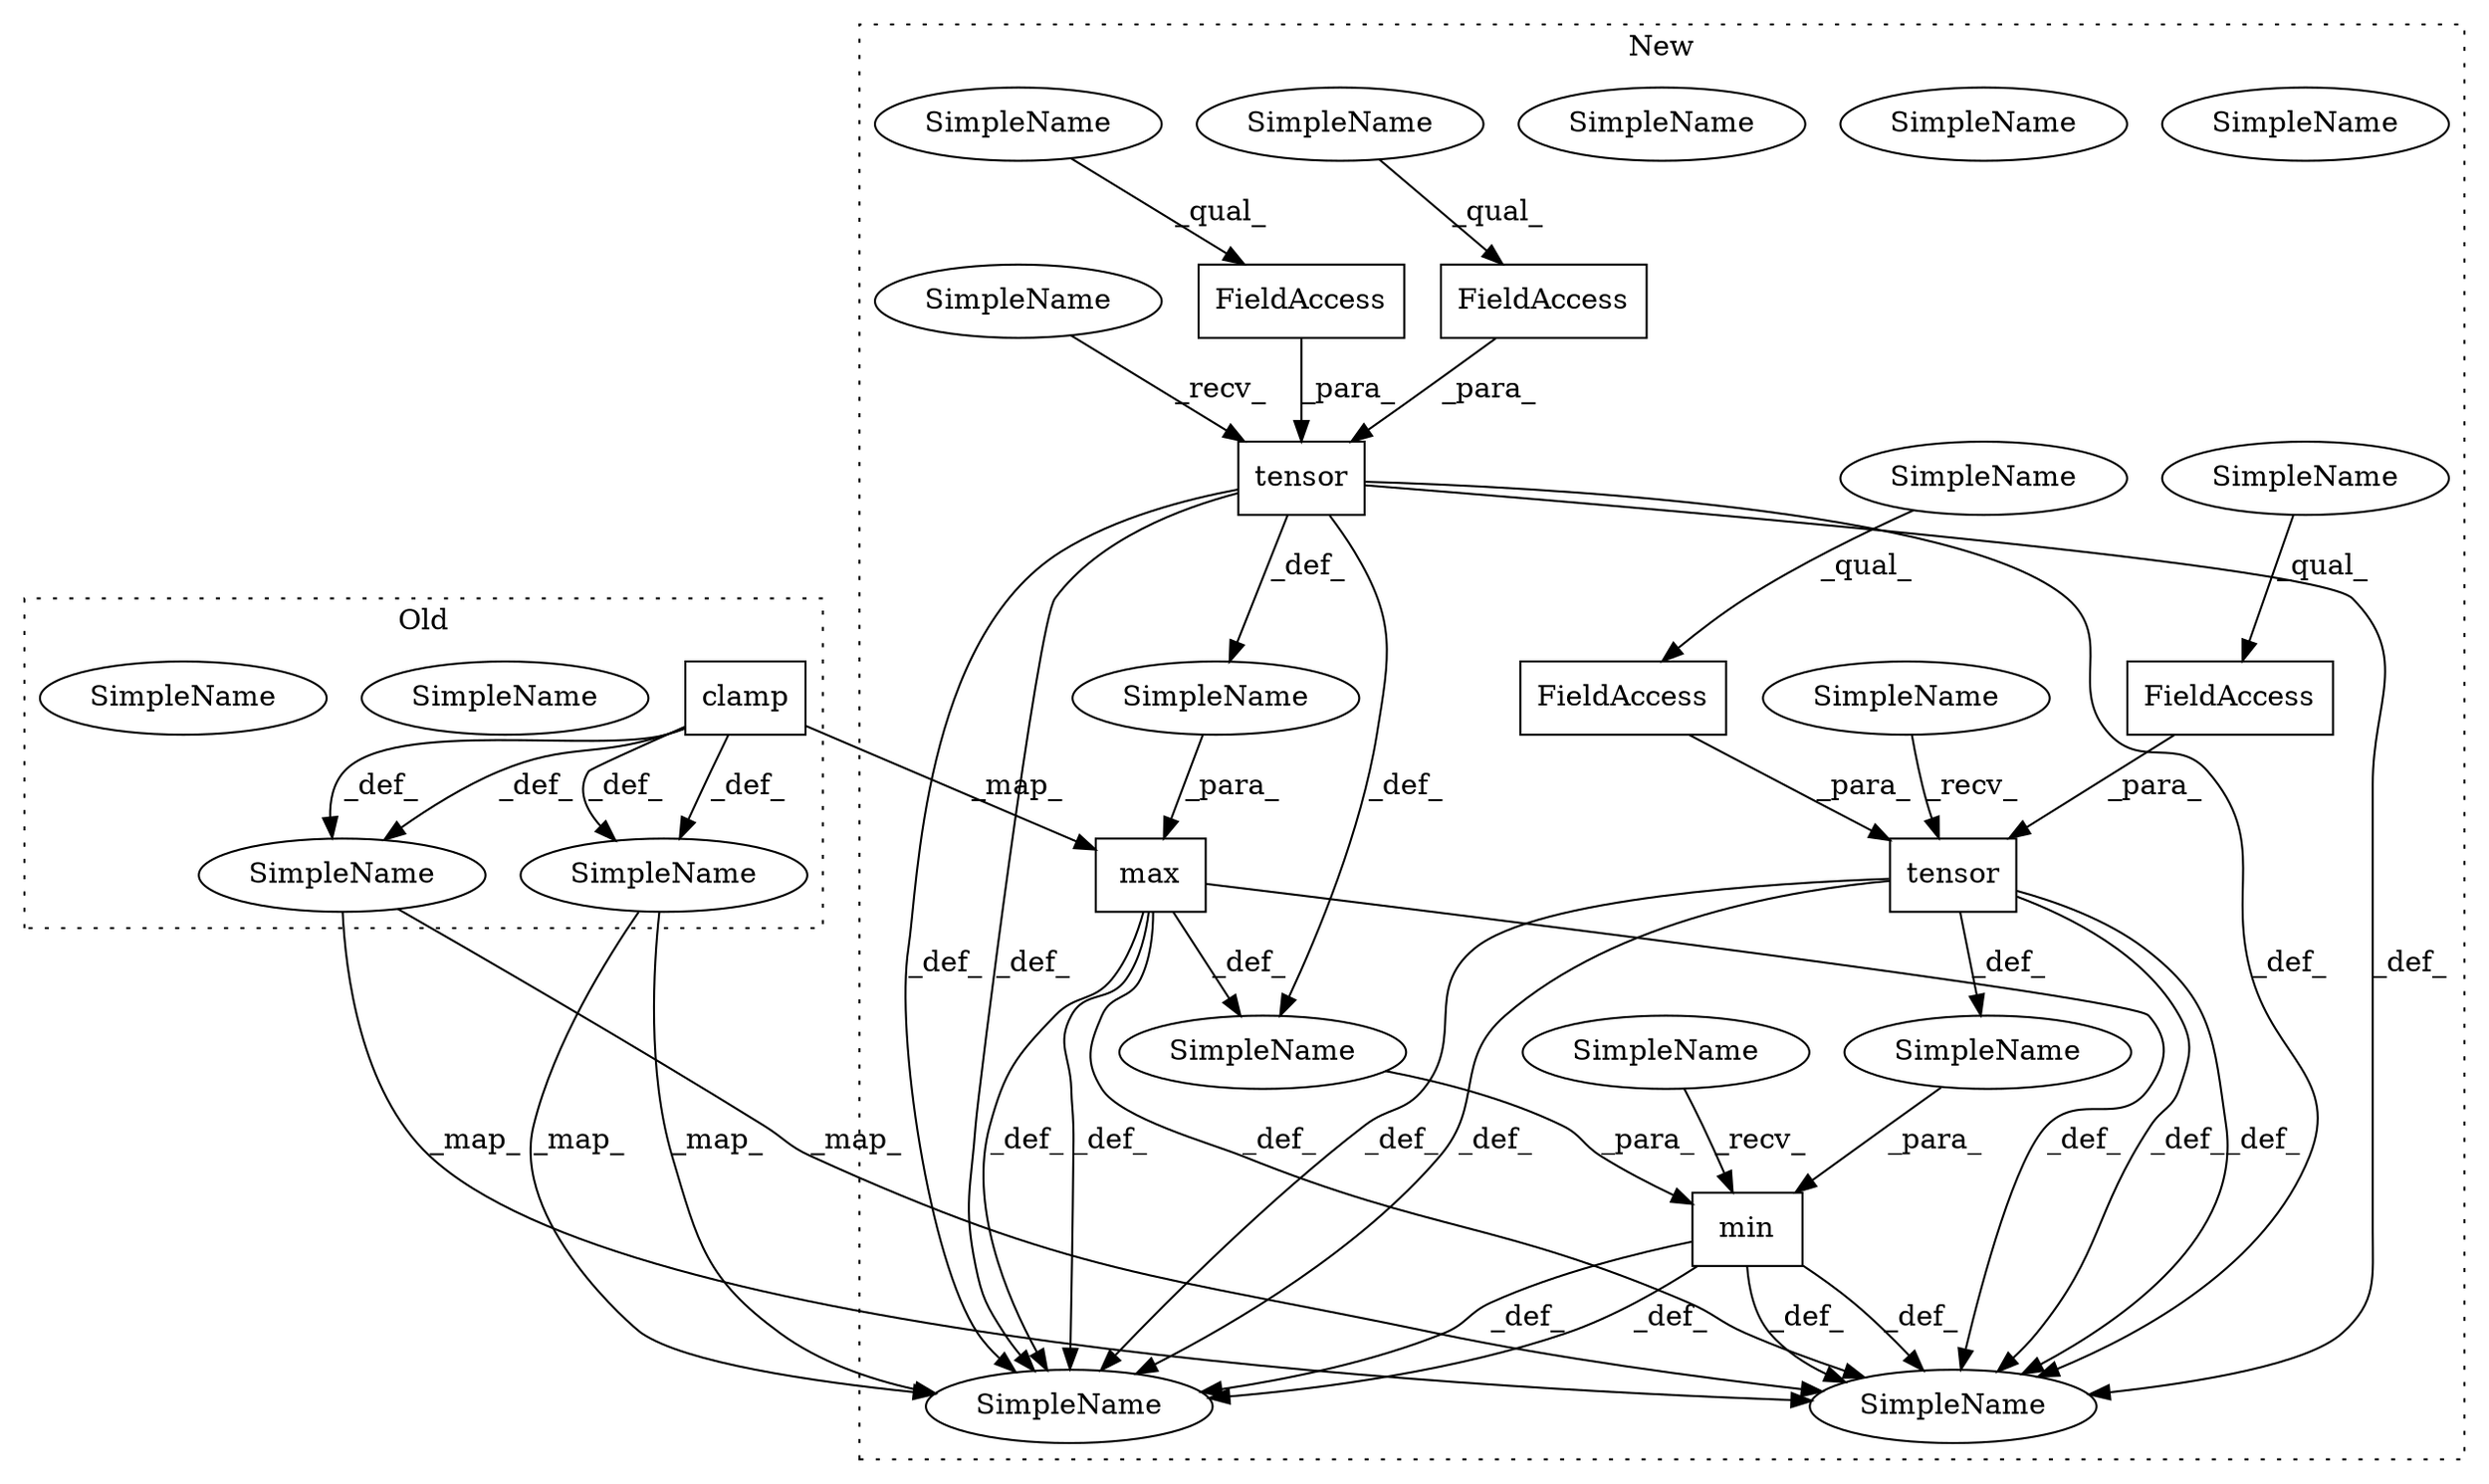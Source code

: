 digraph G {
subgraph cluster0 {
1 [label="clamp" a="32" s="3204,3309" l="6,1" shape="box"];
4 [label="SimpleName" a="42" s="4817" l="6" shape="ellipse"];
7 [label="SimpleName" a="42" s="4817" l="6" shape="ellipse"];
8 [label="SimpleName" a="42" s="3769" l="10" shape="ellipse"];
11 [label="SimpleName" a="42" s="3769" l="10" shape="ellipse"];
label = "Old";
style="dotted";
}
subgraph cluster1 {
2 [label="max" a="32" s="3250,3358" l="4,1" shape="box"];
3 [label="min" a="32" s="3240,3430" l="4,1" shape="box"];
5 [label="SimpleName" a="42" s="4938" l="6" shape="ellipse"];
6 [label="SimpleName" a="42" s="4938" l="6" shape="ellipse"];
9 [label="SimpleName" a="42" s="3890" l="10" shape="ellipse"];
10 [label="SimpleName" a="42" s="3890" l="10" shape="ellipse"];
12 [label="SimpleName" a="42" s="" l="" shape="ellipse"];
13 [label="SimpleName" a="42" s="" l="" shape="ellipse"];
14 [label="SimpleName" a="42" s="" l="" shape="ellipse"];
15 [label="FieldAccess" a="22" s="3326" l="13" shape="box"];
16 [label="tensor" a="32" s="3295,3357" l="7,1" shape="box"];
17 [label="FieldAccess" a="22" s="3340" l="17" shape="box"];
18 [label="SimpleName" a="42" s="3340" l="10" shape="ellipse"];
19 [label="FieldAccess" a="22" s="3398" l="13" shape="box"];
20 [label="tensor" a="32" s="3366,3429" l="7,1" shape="box"];
21 [label="FieldAccess" a="22" s="3412" l="17" shape="box"];
22 [label="SimpleName" a="42" s="3412" l="10" shape="ellipse"];
23 [label="SimpleName" a="42" s="3340" l="10" shape="ellipse"];
24 [label="SimpleName" a="42" s="3360" l="5" shape="ellipse"];
25 [label="SimpleName" a="42" s="3326" l="5" shape="ellipse"];
26 [label="SimpleName" a="42" s="3289" l="5" shape="ellipse"];
27 [label="SimpleName" a="42" s="3234" l="5" shape="ellipse"];
28 [label="SimpleName" a="42" s="3398" l="5" shape="ellipse"];
label = "New";
style="dotted";
}
1 -> 11 [label="_def_"];
1 -> 11 [label="_def_"];
1 -> 7 [label="_def_"];
1 -> 2 [label="_map_"];
1 -> 7 [label="_def_"];
2 -> 6 [label="_def_"];
2 -> 10 [label="_def_"];
2 -> 12 [label="_def_"];
2 -> 6 [label="_def_"];
2 -> 10 [label="_def_"];
3 -> 6 [label="_def_"];
3 -> 6 [label="_def_"];
3 -> 10 [label="_def_"];
3 -> 10 [label="_def_"];
7 -> 6 [label="_map_"];
7 -> 6 [label="_map_"];
11 -> 10 [label="_map_"];
11 -> 10 [label="_map_"];
12 -> 3 [label="_para_"];
13 -> 2 [label="_para_"];
14 -> 3 [label="_para_"];
15 -> 16 [label="_para_"];
16 -> 12 [label="_def_"];
16 -> 6 [label="_def_"];
16 -> 6 [label="_def_"];
16 -> 10 [label="_def_"];
16 -> 13 [label="_def_"];
16 -> 10 [label="_def_"];
17 -> 16 [label="_para_"];
19 -> 20 [label="_para_"];
20 -> 6 [label="_def_"];
20 -> 10 [label="_def_"];
20 -> 14 [label="_def_"];
20 -> 6 [label="_def_"];
20 -> 10 [label="_def_"];
21 -> 20 [label="_para_"];
22 -> 21 [label="_qual_"];
23 -> 17 [label="_qual_"];
24 -> 20 [label="_recv_"];
25 -> 15 [label="_qual_"];
26 -> 16 [label="_recv_"];
27 -> 3 [label="_recv_"];
28 -> 19 [label="_qual_"];
}